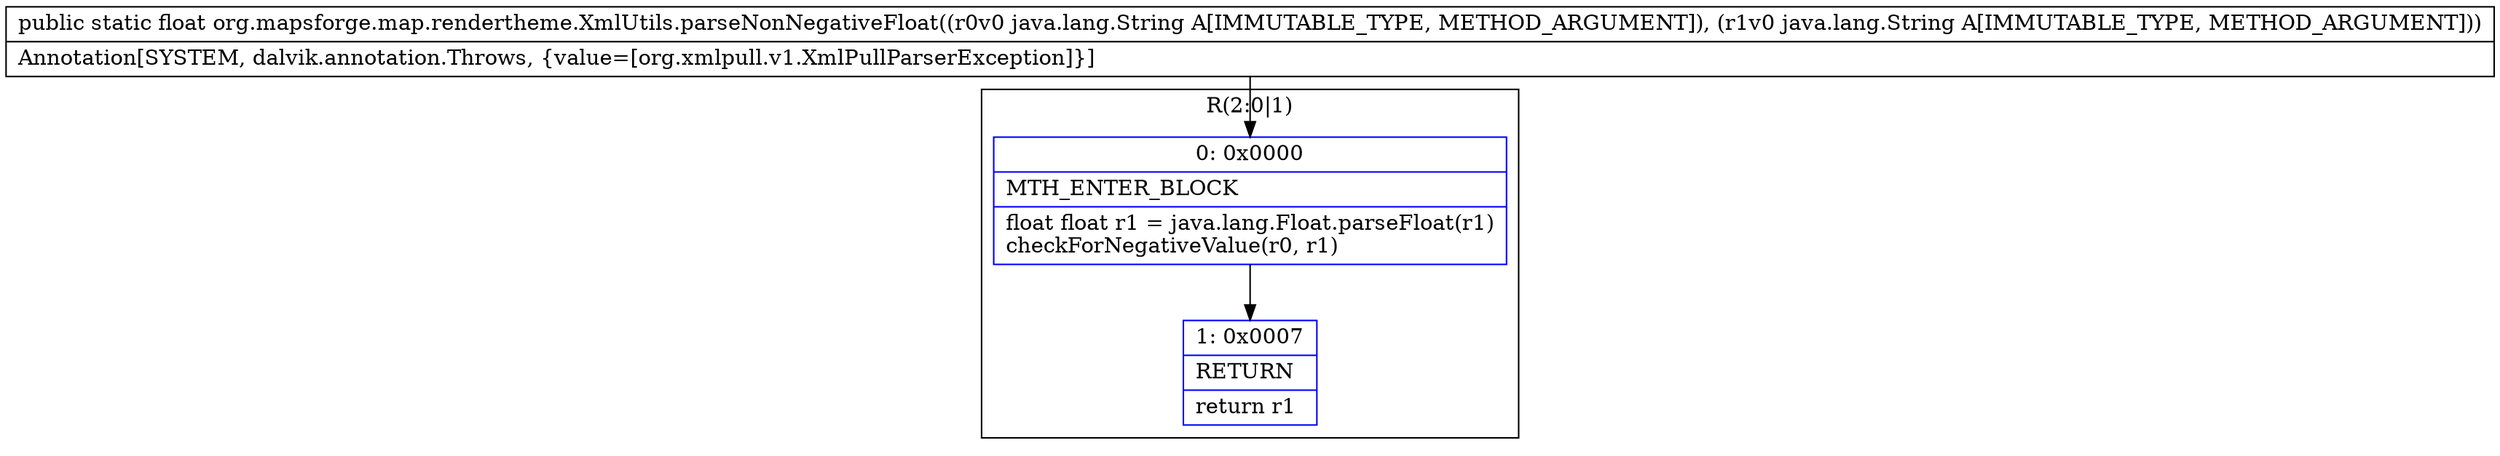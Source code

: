 digraph "CFG fororg.mapsforge.map.rendertheme.XmlUtils.parseNonNegativeFloat(Ljava\/lang\/String;Ljava\/lang\/String;)F" {
subgraph cluster_Region_1297233576 {
label = "R(2:0|1)";
node [shape=record,color=blue];
Node_0 [shape=record,label="{0\:\ 0x0000|MTH_ENTER_BLOCK\l|float float r1 = java.lang.Float.parseFloat(r1)\lcheckForNegativeValue(r0, r1)\l}"];
Node_1 [shape=record,label="{1\:\ 0x0007|RETURN\l|return r1\l}"];
}
MethodNode[shape=record,label="{public static float org.mapsforge.map.rendertheme.XmlUtils.parseNonNegativeFloat((r0v0 java.lang.String A[IMMUTABLE_TYPE, METHOD_ARGUMENT]), (r1v0 java.lang.String A[IMMUTABLE_TYPE, METHOD_ARGUMENT]))  | Annotation[SYSTEM, dalvik.annotation.Throws, \{value=[org.xmlpull.v1.XmlPullParserException]\}]\l}"];
MethodNode -> Node_0;
Node_0 -> Node_1;
}

